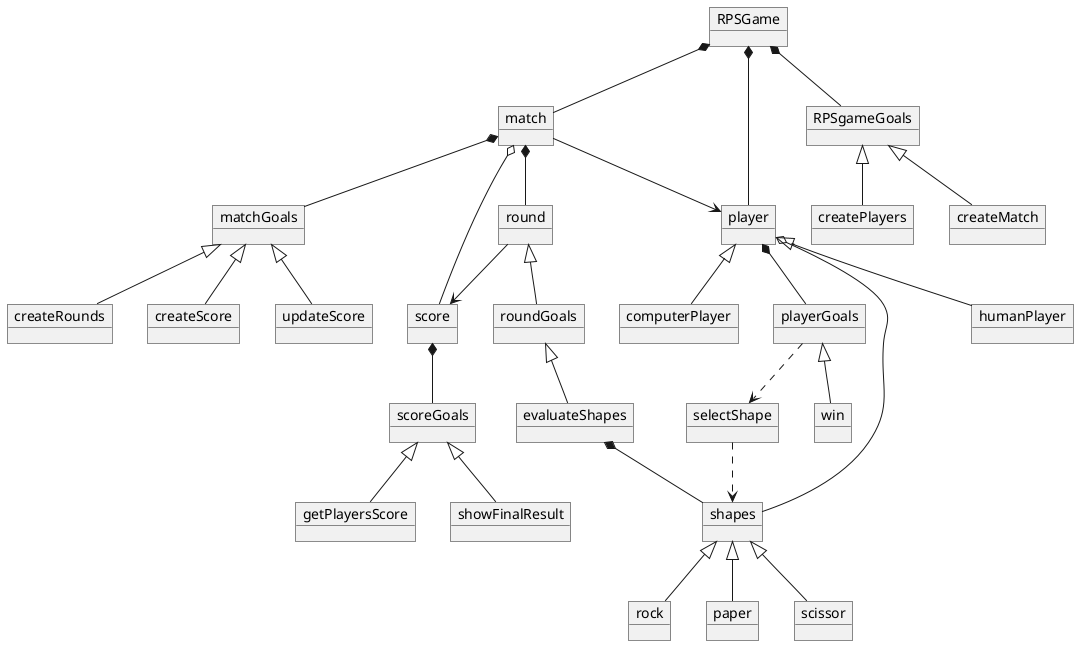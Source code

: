 @startuml

object RPSGame
object match
object round
object score
object player
object humanPlayer
object computerPlayer
object shapes
object rock
object paper
object scissor

object RPSgameGoals
object createPlayers
object createMatch

object playerGoals
object selectShape
object win

object matchGoals
object createRounds
object createScore
object updateScore

object roundGoals
object evaluateShapes

object scoreGoals
object showFinalResult
object getPlayersScore

RPSGame *-- RPSgameGoals 
RPSgameGoals <|-- createPlayers
RPSgameGoals <|-- createMatch

RPSGame *-- match
RPSGame *-- player

round --> score
round <|-- roundGoals
roundGoals <|-- evaluateShapes

score *-- scoreGoals
scoreGoals <|-- showFinalResult
scoreGoals <|-- getPlayersScore

match --> player
match o-- score
match *-- round

player *-- playerGoals
player <|-- humanPlayer
player <|-- computerPlayer
player o-- shapes
playerGoals <|-- win  
playerGoals ..> selectShape  

match *-- matchGoals
matchGoals <|-- createScore
matchGoals <|-- updateScore
matchGoals <|-- createRounds

shapes <|-- rock
shapes <|-- paper
shapes <|-- scissor

selectShape ..> shapes
evaluateShapes *-- shapes
@enduml